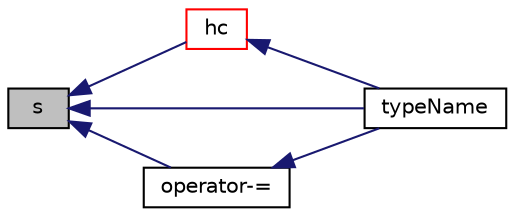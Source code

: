 digraph "s"
{
  bgcolor="transparent";
  edge [fontname="Helvetica",fontsize="10",labelfontname="Helvetica",labelfontsize="10"];
  node [fontname="Helvetica",fontsize="10",shape=record];
  rankdir="LR";
  Node1 [label="s",height=0.2,width=0.4,color="black", fillcolor="grey75", style="filled", fontcolor="black"];
  Node1 -> Node2 [dir="back",color="midnightblue",fontsize="10",style="solid",fontname="Helvetica"];
  Node2 [label="hc",height=0.2,width=0.4,color="red",URL="$a01218.html#ae030133efa83305b374f46cf58d4dc1a",tooltip="Chemical enthalpy [J/kmol]. "];
  Node2 -> Node3 [dir="back",color="midnightblue",fontsize="10",style="solid",fontname="Helvetica"];
  Node3 [label="typeName",height=0.2,width=0.4,color="black",URL="$a01218.html#a561f535eabff4d94fd999c48df4443bd",tooltip="Return the instantiated type name. "];
  Node1 -> Node4 [dir="back",color="midnightblue",fontsize="10",style="solid",fontname="Helvetica"];
  Node4 [label="operator-=",height=0.2,width=0.4,color="black",URL="$a01218.html#a106463e36ba9193a64f372d6aa64b5ca"];
  Node4 -> Node3 [dir="back",color="midnightblue",fontsize="10",style="solid",fontname="Helvetica"];
  Node1 -> Node3 [dir="back",color="midnightblue",fontsize="10",style="solid",fontname="Helvetica"];
}
